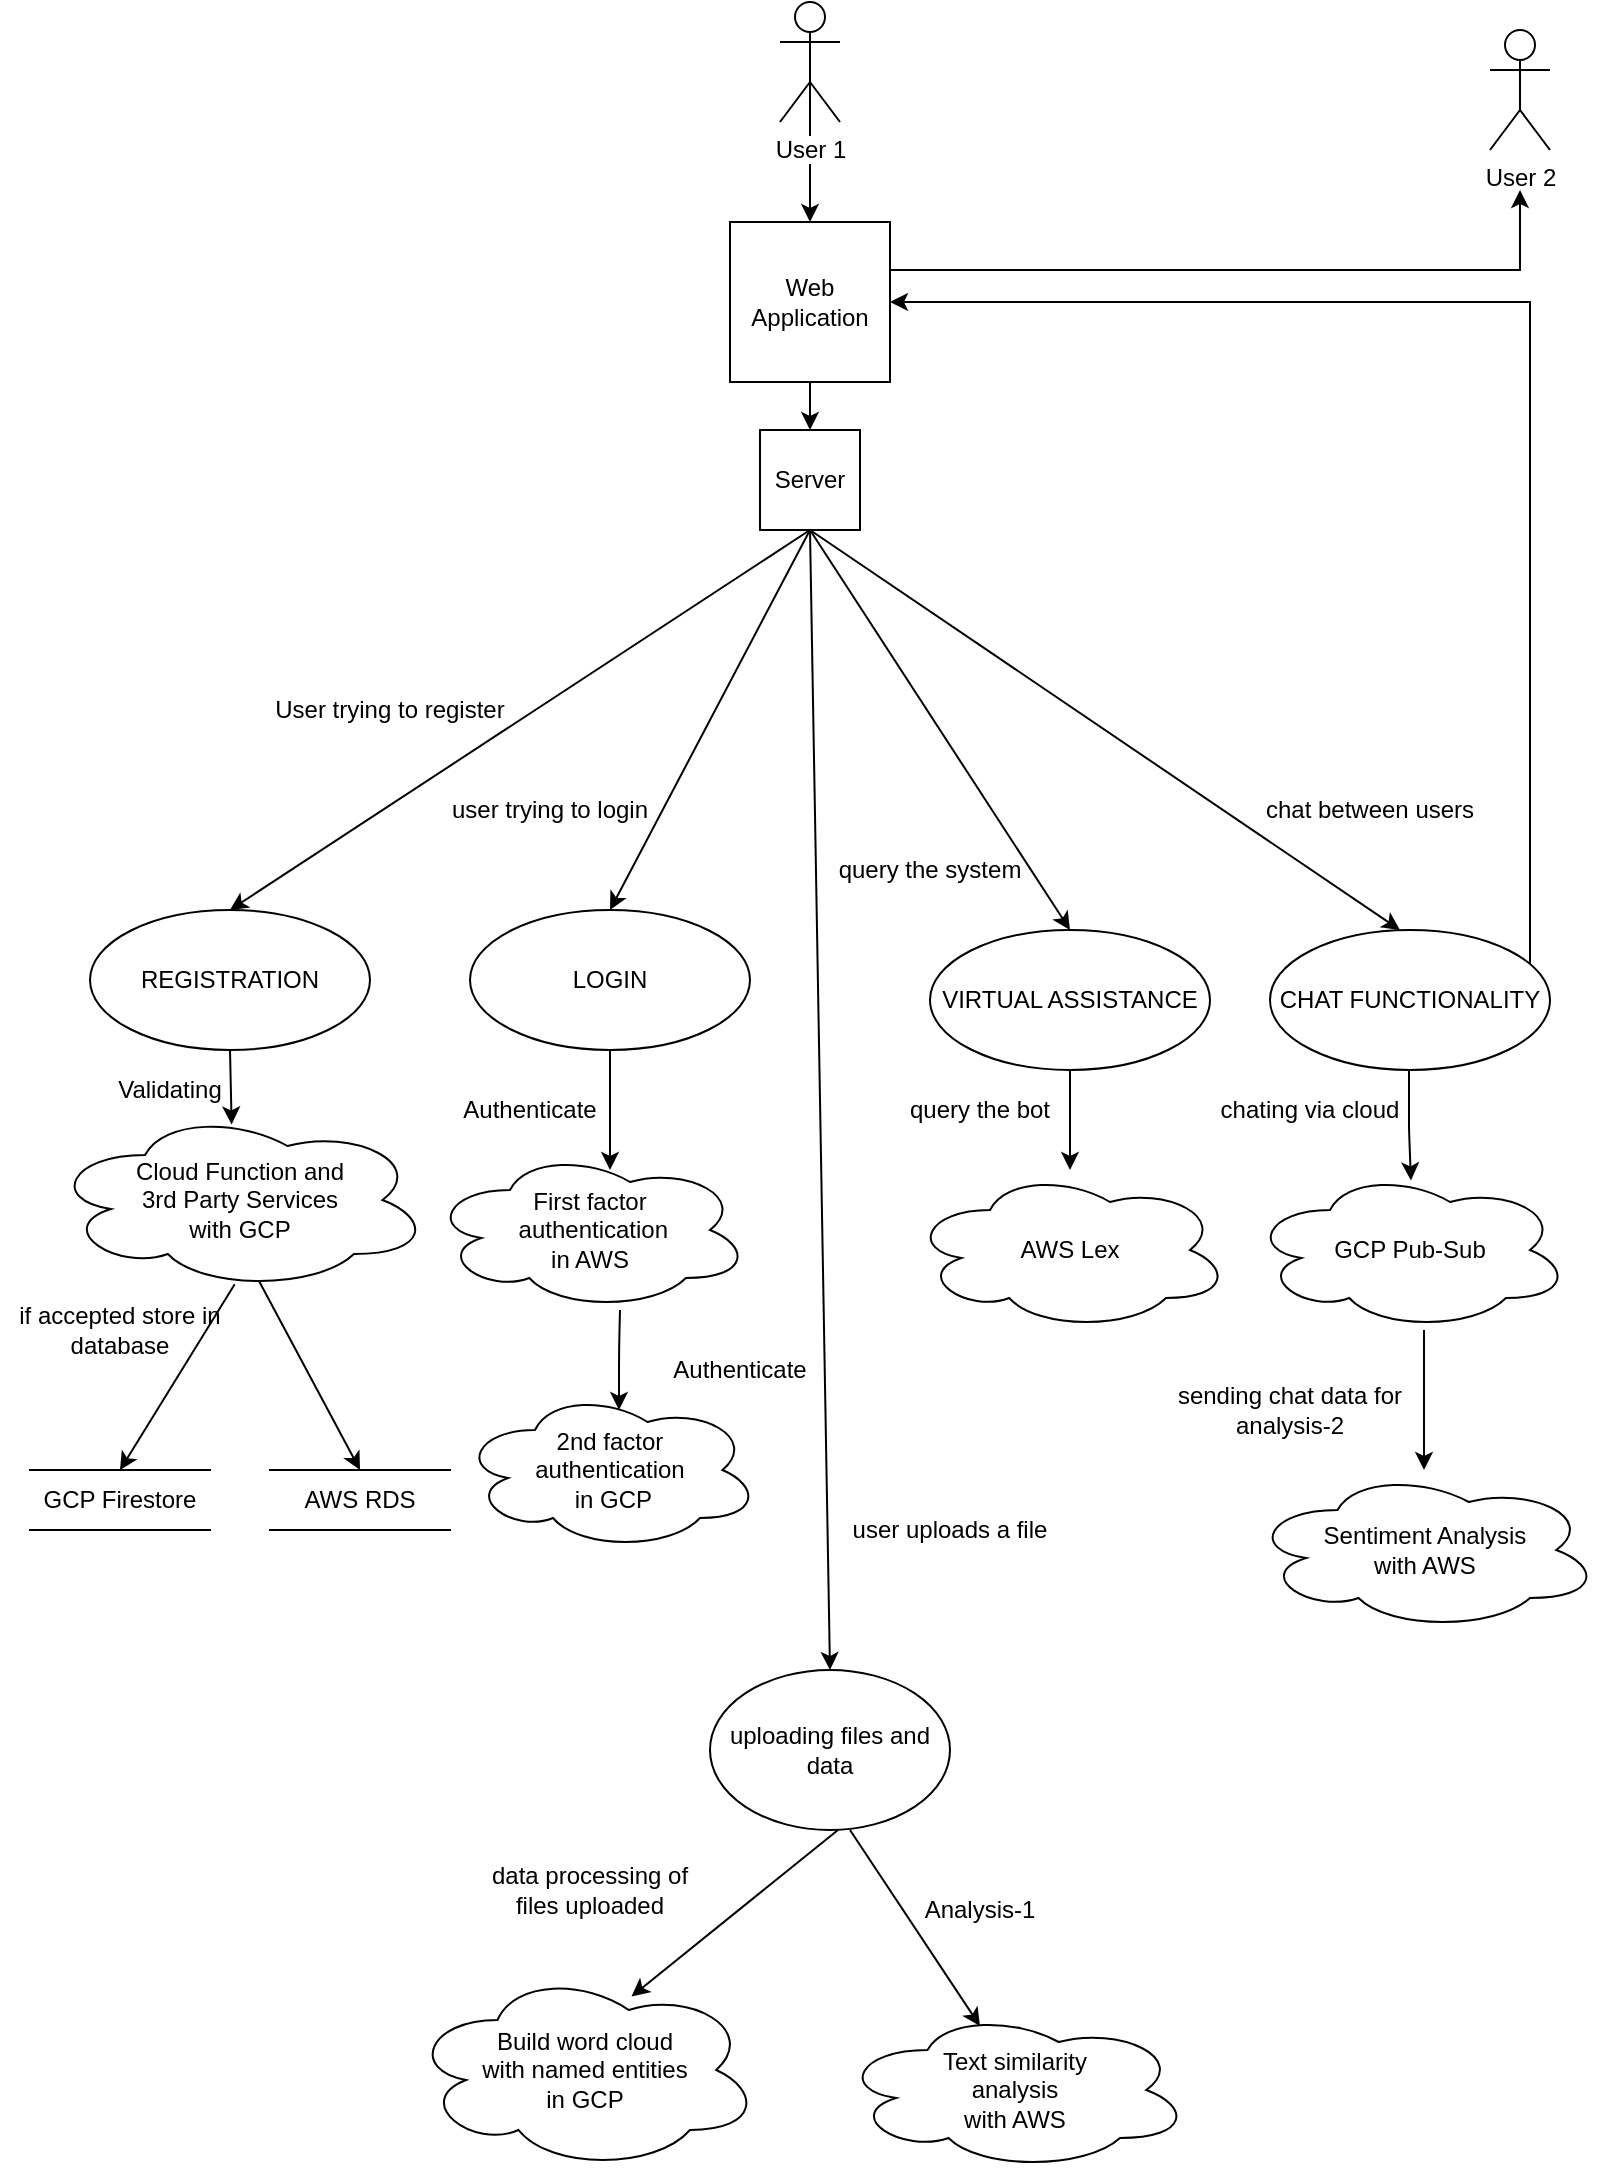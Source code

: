 <mxfile version="13.3.9" type="device"><diagram id="XNE19QtAy02WfLpoz-a1" name="Page-1"><mxGraphModel dx="1420" dy="1940" grid="1" gridSize="10" guides="1" tooltips="1" connect="1" arrows="1" fold="1" page="1" pageScale="1" pageWidth="850" pageHeight="1100" math="0" shadow="0"><root><mxCell id="0"/><mxCell id="1" parent="0"/><mxCell id="fr8Y1CSBdlEqZ5zd1yrB-2" style="edgeStyle=orthogonalEdgeStyle;rounded=0;orthogonalLoop=1;jettySize=auto;html=1;exitX=0.5;exitY=0.5;exitDx=0;exitDy=0;exitPerimeter=0;entryX=0.5;entryY=0;entryDx=0;entryDy=0;" edge="1" parent="1" source="IJJ7qgwxjMtogUxmcJFk-1" target="fr8Y1CSBdlEqZ5zd1yrB-1"><mxGeometry relative="1" as="geometry"/></mxCell><mxCell id="IJJ7qgwxjMtogUxmcJFk-1" value="User 1" style="shape=umlActor;verticalLabelPosition=bottom;labelBackgroundColor=#ffffff;verticalAlign=top;html=1;" parent="1" vertex="1"><mxGeometry x="395" y="-304" width="30" height="60" as="geometry"/></mxCell><mxCell id="IJJ7qgwxjMtogUxmcJFk-2" value="REGISTRATION" style="ellipse;whiteSpace=wrap;html=1;" parent="1" vertex="1"><mxGeometry x="50" y="150" width="140" height="70" as="geometry"/></mxCell><mxCell id="IJJ7qgwxjMtogUxmcJFk-3" value="LOGIN" style="ellipse;whiteSpace=wrap;html=1;" parent="1" vertex="1"><mxGeometry x="240" y="150" width="140" height="70" as="geometry"/></mxCell><mxCell id="IJJ7qgwxjMtogUxmcJFk-4" value="VIRTUAL ASSISTANCE" style="ellipse;whiteSpace=wrap;html=1;" parent="1" vertex="1"><mxGeometry x="470" y="160" width="140" height="70" as="geometry"/></mxCell><mxCell id="fr8Y1CSBdlEqZ5zd1yrB-6" style="edgeStyle=orthogonalEdgeStyle;rounded=0;orthogonalLoop=1;jettySize=auto;html=1;entryX=1;entryY=0.5;entryDx=0;entryDy=0;" edge="1" parent="1" source="IJJ7qgwxjMtogUxmcJFk-5" target="fr8Y1CSBdlEqZ5zd1yrB-1"><mxGeometry relative="1" as="geometry"><Array as="points"><mxPoint x="770" y="-154"/></Array></mxGeometry></mxCell><mxCell id="IJJ7qgwxjMtogUxmcJFk-5" value="CHAT FUNCTIONALITY" style="ellipse;whiteSpace=wrap;html=1;" parent="1" vertex="1"><mxGeometry x="640" y="160" width="140" height="70" as="geometry"/></mxCell><mxCell id="IJJ7qgwxjMtogUxmcJFk-7" value="" style="endArrow=classic;html=1;exitX=0.5;exitY=1;exitDx=0;exitDy=0;entryX=0.478;entryY=0.08;entryDx=0;entryDy=0;entryPerimeter=0;" parent="1" source="IJJ7qgwxjMtogUxmcJFk-2" target="IJJ7qgwxjMtogUxmcJFk-37" edge="1"><mxGeometry width="50" height="50" relative="1" as="geometry"><mxPoint x="150" y="280" as="sourcePoint"/><mxPoint x="120" y="280" as="targetPoint"/></mxGeometry></mxCell><mxCell id="IJJ7qgwxjMtogUxmcJFk-8" value="" style="endArrow=classic;html=1;entryX=0.5;entryY=0;entryDx=0;entryDy=0;" parent="1" target="IJJ7qgwxjMtogUxmcJFk-2" edge="1"><mxGeometry width="50" height="50" relative="1" as="geometry"><mxPoint x="410" y="-40" as="sourcePoint"/><mxPoint x="180" y="120" as="targetPoint"/></mxGeometry></mxCell><mxCell id="IJJ7qgwxjMtogUxmcJFk-9" value="AWS RDS" style="shape=partialRectangle;whiteSpace=wrap;html=1;left=0;right=0;fillColor=none;" parent="1" vertex="1"><mxGeometry x="140" y="430" width="90" height="30" as="geometry"/></mxCell><mxCell id="IJJ7qgwxjMtogUxmcJFk-10" value="GCP Firestore" style="shape=partialRectangle;whiteSpace=wrap;html=1;left=0;right=0;fillColor=none;" parent="1" vertex="1"><mxGeometry x="20" y="430" width="90" height="30" as="geometry"/></mxCell><mxCell id="IJJ7qgwxjMtogUxmcJFk-11" value="" style="endArrow=classic;html=1;entryX=0.5;entryY=0;entryDx=0;entryDy=0;exitX=0.486;exitY=0.968;exitDx=0;exitDy=0;exitPerimeter=0;" parent="1" source="IJJ7qgwxjMtogUxmcJFk-37" target="IJJ7qgwxjMtogUxmcJFk-10" edge="1"><mxGeometry width="50" height="50" relative="1" as="geometry"><mxPoint x="119.5" y="340" as="sourcePoint"/><mxPoint x="119.5" y="400" as="targetPoint"/><Array as="points"/></mxGeometry></mxCell><mxCell id="IJJ7qgwxjMtogUxmcJFk-12" value="" style="endArrow=classic;html=1;entryX=0.5;entryY=0;entryDx=0;entryDy=0;exitX=0.55;exitY=0.95;exitDx=0;exitDy=0;exitPerimeter=0;" parent="1" source="IJJ7qgwxjMtogUxmcJFk-37" target="IJJ7qgwxjMtogUxmcJFk-9" edge="1"><mxGeometry width="50" height="50" relative="1" as="geometry"><mxPoint x="120" y="340" as="sourcePoint"/><mxPoint x="95" y="410" as="targetPoint"/><Array as="points"/></mxGeometry></mxCell><mxCell id="IJJ7qgwxjMtogUxmcJFk-14" value="" style="endArrow=classic;html=1;entryX=0.5;entryY=0;entryDx=0;entryDy=0;" parent="1" target="IJJ7qgwxjMtogUxmcJFk-3" edge="1"><mxGeometry width="50" height="50" relative="1" as="geometry"><mxPoint x="410" y="-40" as="sourcePoint"/><mxPoint x="424" y="130" as="targetPoint"/></mxGeometry></mxCell><mxCell id="IJJ7qgwxjMtogUxmcJFk-26" value="" style="endArrow=classic;html=1;entryX=0.5;entryY=0;entryDx=0;entryDy=0;" parent="1" edge="1"><mxGeometry width="50" height="50" relative="1" as="geometry"><mxPoint x="310" y="220" as="sourcePoint"/><mxPoint x="310" y="280" as="targetPoint"/></mxGeometry></mxCell><mxCell id="IJJ7qgwxjMtogUxmcJFk-28" value="chat between users" style="text;html=1;strokeColor=none;fillColor=none;align=center;verticalAlign=middle;whiteSpace=wrap;rounded=0;rotation=0;" parent="1" vertex="1"><mxGeometry x="630" y="90" width="120" height="20" as="geometry"/></mxCell><mxCell id="IJJ7qgwxjMtogUxmcJFk-29" value="if accepted store in database" style="text;html=1;strokeColor=none;fillColor=none;align=center;verticalAlign=middle;whiteSpace=wrap;rounded=0;rotation=0;" parent="1" vertex="1"><mxGeometry x="5" y="350" width="120" height="20" as="geometry"/></mxCell><mxCell id="IJJ7qgwxjMtogUxmcJFk-30" value="user uploads a file" style="text;html=1;strokeColor=none;fillColor=none;align=center;verticalAlign=middle;whiteSpace=wrap;rounded=0;rotation=0;" parent="1" vertex="1"><mxGeometry x="420" y="450" width="120" height="20" as="geometry"/></mxCell><mxCell id="IJJ7qgwxjMtogUxmcJFk-31" value="Validating" style="text;html=1;strokeColor=none;fillColor=none;align=center;verticalAlign=middle;whiteSpace=wrap;rounded=0;rotation=0;" parent="1" vertex="1"><mxGeometry x="30" y="230" width="120" height="20" as="geometry"/></mxCell><mxCell id="IJJ7qgwxjMtogUxmcJFk-32" value="Authenticate" style="text;html=1;strokeColor=none;fillColor=none;align=center;verticalAlign=middle;whiteSpace=wrap;rounded=0;rotation=0;" parent="1" vertex="1"><mxGeometry x="210" y="240" width="120" height="20" as="geometry"/></mxCell><mxCell id="IJJ7qgwxjMtogUxmcJFk-35" value="" style="endArrow=classic;html=1;entryX=0.5;entryY=0;entryDx=0;entryDy=0;" parent="1" target="IJJ7qgwxjMtogUxmcJFk-4" edge="1"><mxGeometry width="50" height="50" relative="1" as="geometry"><mxPoint x="410" y="-40" as="sourcePoint"/><mxPoint x="320" y="160" as="targetPoint"/></mxGeometry></mxCell><mxCell id="IJJ7qgwxjMtogUxmcJFk-36" value="&lt;span&gt;First factor&lt;br&gt;&amp;nbsp;authentication &lt;br&gt;in AWS&lt;/span&gt;" style="ellipse;shape=cloud;whiteSpace=wrap;html=1;" parent="1" vertex="1"><mxGeometry x="220" y="270" width="160" height="80" as="geometry"/></mxCell><mxCell id="IJJ7qgwxjMtogUxmcJFk-37" value="&lt;span&gt;Cloud Function and &lt;br&gt;3rd Party Services &lt;br&gt;with GCP&lt;/span&gt;" style="ellipse;shape=cloud;whiteSpace=wrap;html=1;" parent="1" vertex="1"><mxGeometry x="30" y="250" width="190" height="90" as="geometry"/></mxCell><mxCell id="IJJ7qgwxjMtogUxmcJFk-39" value="&lt;span&gt;2nd factor &lt;br&gt;authentication&lt;br&gt;&amp;nbsp;in GCP&lt;/span&gt;" style="ellipse;shape=cloud;whiteSpace=wrap;html=1;" parent="1" vertex="1"><mxGeometry x="235" y="390" width="150" height="80" as="geometry"/></mxCell><mxCell id="IJJ7qgwxjMtogUxmcJFk-40" value="" style="endArrow=classic;html=1;entryX=0.5;entryY=0;entryDx=0;entryDy=0;" parent="1" edge="1"><mxGeometry width="50" height="50" relative="1" as="geometry"><mxPoint x="315" y="350" as="sourcePoint"/><mxPoint x="314.5" y="400" as="targetPoint"/><Array as="points"><mxPoint x="314.5" y="370"/></Array></mxGeometry></mxCell><mxCell id="IJJ7qgwxjMtogUxmcJFk-41" value="AWS Lex" style="ellipse;shape=cloud;whiteSpace=wrap;html=1;" parent="1" vertex="1"><mxGeometry x="460" y="280" width="160" height="80" as="geometry"/></mxCell><mxCell id="IJJ7qgwxjMtogUxmcJFk-42" value="" style="endArrow=classic;html=1;exitX=0.55;exitY=0.95;exitDx=0;exitDy=0;exitPerimeter=0;" parent="1" target="IJJ7qgwxjMtogUxmcJFk-41" edge="1"><mxGeometry width="50" height="50" relative="1" as="geometry"><mxPoint x="540" y="230" as="sourcePoint"/><mxPoint x="590.5" y="324.5" as="targetPoint"/><Array as="points"/></mxGeometry></mxCell><mxCell id="IJJ7qgwxjMtogUxmcJFk-43" value="query the bot" style="text;html=1;strokeColor=none;fillColor=none;align=center;verticalAlign=middle;whiteSpace=wrap;rounded=0;rotation=0;" parent="1" vertex="1"><mxGeometry x="435" y="240" width="120" height="20" as="geometry"/></mxCell><mxCell id="IJJ7qgwxjMtogUxmcJFk-45" value="User 2" style="shape=umlActor;verticalLabelPosition=bottom;labelBackgroundColor=#ffffff;verticalAlign=top;html=1;outlineConnect=0;" parent="1" vertex="1"><mxGeometry x="750" y="-290" width="30" height="60" as="geometry"/></mxCell><mxCell id="IJJ7qgwxjMtogUxmcJFk-47" value="" style="endArrow=classic;html=1;entryX=0.5;entryY=0;entryDx=0;entryDy=0;" parent="1" edge="1"><mxGeometry width="50" height="50" relative="1" as="geometry"><mxPoint x="410" y="-40" as="sourcePoint"/><mxPoint x="705" y="160" as="targetPoint"/><Array as="points"/></mxGeometry></mxCell><mxCell id="IJJ7qgwxjMtogUxmcJFk-48" value="GCP Pub-Sub" style="ellipse;shape=cloud;whiteSpace=wrap;html=1;" parent="1" vertex="1"><mxGeometry x="630" y="280" width="160" height="80" as="geometry"/></mxCell><mxCell id="IJJ7qgwxjMtogUxmcJFk-49" value="" style="endArrow=classic;html=1;exitX=0.55;exitY=0.95;exitDx=0;exitDy=0;exitPerimeter=0;entryX=0.503;entryY=0.065;entryDx=0;entryDy=0;entryPerimeter=0;" parent="1" target="IJJ7qgwxjMtogUxmcJFk-48" edge="1"><mxGeometry width="50" height="50" relative="1" as="geometry"><mxPoint x="709.5" y="230" as="sourcePoint"/><mxPoint x="709.5" y="270" as="targetPoint"/><Array as="points"><mxPoint x="709.5" y="250"/><mxPoint x="709.5" y="260"/></Array></mxGeometry></mxCell><mxCell id="IJJ7qgwxjMtogUxmcJFk-50" value="User trying to register" style="text;html=1;strokeColor=none;fillColor=none;align=center;verticalAlign=middle;whiteSpace=wrap;rounded=0;rotation=0;" parent="1" vertex="1"><mxGeometry x="140" y="40" width="120" height="20" as="geometry"/></mxCell><mxCell id="IJJ7qgwxjMtogUxmcJFk-51" value="user trying to login" style="text;html=1;strokeColor=none;fillColor=none;align=center;verticalAlign=middle;whiteSpace=wrap;rounded=0;rotation=0;" parent="1" vertex="1"><mxGeometry x="220" y="90" width="120" height="20" as="geometry"/></mxCell><mxCell id="IJJ7qgwxjMtogUxmcJFk-52" value="query the system" style="text;html=1;strokeColor=none;fillColor=none;align=center;verticalAlign=middle;whiteSpace=wrap;rounded=0;rotation=0;" parent="1" vertex="1"><mxGeometry x="410" y="120" width="120" height="20" as="geometry"/></mxCell><mxCell id="IJJ7qgwxjMtogUxmcJFk-54" value="uploading files and data" style="ellipse;whiteSpace=wrap;html=1;" parent="1" vertex="1"><mxGeometry x="360" y="530" width="120" height="80" as="geometry"/></mxCell><mxCell id="IJJ7qgwxjMtogUxmcJFk-55" value="Authenticate" style="text;html=1;strokeColor=none;fillColor=none;align=center;verticalAlign=middle;whiteSpace=wrap;rounded=0;rotation=0;" parent="1" vertex="1"><mxGeometry x="315" y="370" width="120" height="20" as="geometry"/></mxCell><mxCell id="IJJ7qgwxjMtogUxmcJFk-56" value="Text similarity &lt;br&gt;analysis &lt;br&gt;with AWS" style="ellipse;shape=cloud;whiteSpace=wrap;html=1;" parent="1" vertex="1"><mxGeometry x="425" y="700" width="175" height="80" as="geometry"/></mxCell><mxCell id="IJJ7qgwxjMtogUxmcJFk-57" value="" style="endArrow=classic;html=1;exitX=0.55;exitY=0.95;exitDx=0;exitDy=0;exitPerimeter=0;entryX=0.633;entryY=0.132;entryDx=0;entryDy=0;entryPerimeter=0;" parent="1" target="IJJ7qgwxjMtogUxmcJFk-61" edge="1"><mxGeometry width="50" height="50" relative="1" as="geometry"><mxPoint x="424" y="610" as="sourcePoint"/><mxPoint x="424.98" y="665.2" as="targetPoint"/><Array as="points"/></mxGeometry></mxCell><mxCell id="IJJ7qgwxjMtogUxmcJFk-58" value="Sentiment Analysis&lt;br&gt;with AWS" style="ellipse;shape=cloud;whiteSpace=wrap;html=1;" parent="1" vertex="1"><mxGeometry x="630" y="430" width="175" height="80" as="geometry"/></mxCell><mxCell id="IJJ7qgwxjMtogUxmcJFk-59" value="" style="endArrow=classic;html=1;exitX=0.55;exitY=0.95;exitDx=0;exitDy=0;exitPerimeter=0;" parent="1" edge="1"><mxGeometry width="50" height="50" relative="1" as="geometry"><mxPoint x="717" y="360" as="sourcePoint"/><mxPoint x="717" y="430" as="targetPoint"/><Array as="points"><mxPoint x="717" y="390"/></Array></mxGeometry></mxCell><mxCell id="IJJ7qgwxjMtogUxmcJFk-60" value="sending chat data for analysis-2" style="text;html=1;strokeColor=none;fillColor=none;align=center;verticalAlign=middle;whiteSpace=wrap;rounded=0;rotation=0;" parent="1" vertex="1"><mxGeometry x="590" y="390" width="120" height="20" as="geometry"/></mxCell><mxCell id="IJJ7qgwxjMtogUxmcJFk-61" value="Build word cloud &lt;br&gt;with named entities &lt;br&gt;in GCP" style="ellipse;shape=cloud;whiteSpace=wrap;html=1;" parent="1" vertex="1"><mxGeometry x="210" y="680" width="175" height="100" as="geometry"/></mxCell><mxCell id="IJJ7qgwxjMtogUxmcJFk-62" value="" style="endArrow=classic;html=1;entryX=0.4;entryY=0.1;entryDx=0;entryDy=0;entryPerimeter=0;" parent="1" target="IJJ7qgwxjMtogUxmcJFk-56" edge="1"><mxGeometry width="50" height="50" relative="1" as="geometry"><mxPoint x="430" y="610" as="sourcePoint"/><mxPoint x="434.98" y="675.2" as="targetPoint"/><Array as="points"/></mxGeometry></mxCell><mxCell id="IJJ7qgwxjMtogUxmcJFk-63" value="data processing of files uploaded" style="text;html=1;strokeColor=none;fillColor=none;align=center;verticalAlign=middle;whiteSpace=wrap;rounded=0;rotation=0;" parent="1" vertex="1"><mxGeometry x="240" y="630" width="120" height="20" as="geometry"/></mxCell><mxCell id="IJJ7qgwxjMtogUxmcJFk-65" value="Analysis-1" style="text;html=1;strokeColor=none;fillColor=none;align=center;verticalAlign=middle;whiteSpace=wrap;rounded=0;rotation=0;" parent="1" vertex="1"><mxGeometry x="435" y="640" width="120" height="20" as="geometry"/></mxCell><mxCell id="IJJ7qgwxjMtogUxmcJFk-67" value="chating via cloud" style="text;html=1;strokeColor=none;fillColor=none;align=center;verticalAlign=middle;whiteSpace=wrap;rounded=0;rotation=0;" parent="1" vertex="1"><mxGeometry x="600" y="240" width="120" height="20" as="geometry"/></mxCell><mxCell id="IJJ7qgwxjMtogUxmcJFk-73" value="" style="endArrow=classic;html=1;entryX=0.5;entryY=0;entryDx=0;entryDy=0;" parent="1" target="IJJ7qgwxjMtogUxmcJFk-54" edge="1"><mxGeometry width="50" height="50" relative="1" as="geometry"><mxPoint x="410" y="-40" as="sourcePoint"/><mxPoint x="425" y="150" as="targetPoint"/><Array as="points"/></mxGeometry></mxCell><mxCell id="fr8Y1CSBdlEqZ5zd1yrB-4" value="" style="edgeStyle=orthogonalEdgeStyle;rounded=0;orthogonalLoop=1;jettySize=auto;html=1;" edge="1" parent="1" source="fr8Y1CSBdlEqZ5zd1yrB-1" target="fr8Y1CSBdlEqZ5zd1yrB-3"><mxGeometry relative="1" as="geometry"/></mxCell><mxCell id="fr8Y1CSBdlEqZ5zd1yrB-7" style="edgeStyle=orthogonalEdgeStyle;rounded=0;orthogonalLoop=1;jettySize=auto;html=1;" edge="1" parent="1" source="fr8Y1CSBdlEqZ5zd1yrB-1"><mxGeometry relative="1" as="geometry"><mxPoint x="765" y="-210" as="targetPoint"/><Array as="points"><mxPoint x="765" y="-170"/></Array></mxGeometry></mxCell><mxCell id="fr8Y1CSBdlEqZ5zd1yrB-1" value="Web Application" style="whiteSpace=wrap;html=1;aspect=fixed;" vertex="1" parent="1"><mxGeometry x="370" y="-194" width="80" height="80" as="geometry"/></mxCell><mxCell id="fr8Y1CSBdlEqZ5zd1yrB-3" value="Server" style="whiteSpace=wrap;html=1;aspect=fixed;" vertex="1" parent="1"><mxGeometry x="385" y="-90" width="50" height="50" as="geometry"/></mxCell></root></mxGraphModel></diagram></mxfile>